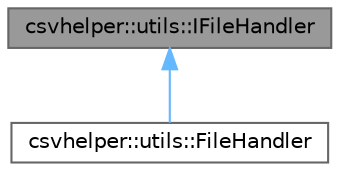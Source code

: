 digraph "csvhelper::utils::IFileHandler"
{
 // LATEX_PDF_SIZE
  bgcolor="transparent";
  edge [fontname=Helvetica,fontsize=10,labelfontname=Helvetica,labelfontsize=10];
  node [fontname=Helvetica,fontsize=10,shape=box,height=0.2,width=0.4];
  Node1 [id="Node000001",label="csvhelper::utils::IFileHandler",height=0.2,width=0.4,color="gray40", fillcolor="grey60", style="filled", fontcolor="black",tooltip=" "];
  Node1 -> Node2 [id="edge1_Node000001_Node000002",dir="back",color="steelblue1",style="solid",tooltip=" "];
  Node2 [id="Node000002",label="csvhelper::utils::FileHandler",height=0.2,width=0.4,color="gray40", fillcolor="white", style="filled",URL="$classcsvhelper_1_1utils_1_1_file_handler.html",tooltip=" "];
}
